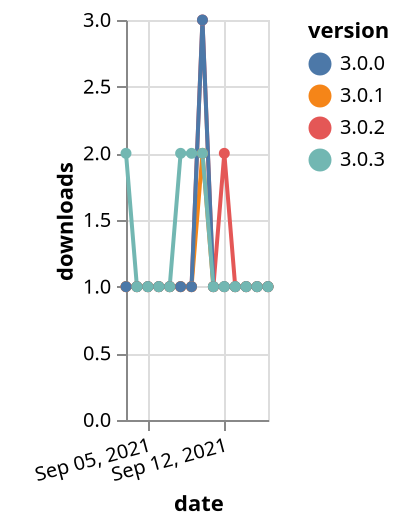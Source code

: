 {"$schema": "https://vega.github.io/schema/vega-lite/v5.json", "description": "A simple bar chart with embedded data.", "data": {"values": [{"date": "2021-09-03", "total": 285, "delta": 1, "version": "3.0.2"}, {"date": "2021-09-04", "total": 286, "delta": 1, "version": "3.0.2"}, {"date": "2021-09-05", "total": 287, "delta": 1, "version": "3.0.2"}, {"date": "2021-09-06", "total": 288, "delta": 1, "version": "3.0.2"}, {"date": "2021-09-07", "total": 289, "delta": 1, "version": "3.0.2"}, {"date": "2021-09-08", "total": 290, "delta": 1, "version": "3.0.2"}, {"date": "2021-09-09", "total": 291, "delta": 1, "version": "3.0.2"}, {"date": "2021-09-10", "total": 294, "delta": 3, "version": "3.0.2"}, {"date": "2021-09-11", "total": 295, "delta": 1, "version": "3.0.2"}, {"date": "2021-09-12", "total": 297, "delta": 2, "version": "3.0.2"}, {"date": "2021-09-13", "total": 298, "delta": 1, "version": "3.0.2"}, {"date": "2021-09-14", "total": 299, "delta": 1, "version": "3.0.2"}, {"date": "2021-09-15", "total": 300, "delta": 1, "version": "3.0.2"}, {"date": "2021-09-16", "total": 301, "delta": 1, "version": "3.0.2"}, {"date": "2021-09-03", "total": 183, "delta": 1, "version": "3.0.1"}, {"date": "2021-09-04", "total": 184, "delta": 1, "version": "3.0.1"}, {"date": "2021-09-05", "total": 185, "delta": 1, "version": "3.0.1"}, {"date": "2021-09-06", "total": 186, "delta": 1, "version": "3.0.1"}, {"date": "2021-09-07", "total": 187, "delta": 1, "version": "3.0.1"}, {"date": "2021-09-08", "total": 188, "delta": 1, "version": "3.0.1"}, {"date": "2021-09-09", "total": 189, "delta": 1, "version": "3.0.1"}, {"date": "2021-09-10", "total": 191, "delta": 2, "version": "3.0.1"}, {"date": "2021-09-11", "total": 192, "delta": 1, "version": "3.0.1"}, {"date": "2021-09-12", "total": 193, "delta": 1, "version": "3.0.1"}, {"date": "2021-09-13", "total": 194, "delta": 1, "version": "3.0.1"}, {"date": "2021-09-14", "total": 195, "delta": 1, "version": "3.0.1"}, {"date": "2021-09-15", "total": 196, "delta": 1, "version": "3.0.1"}, {"date": "2021-09-16", "total": 197, "delta": 1, "version": "3.0.1"}, {"date": "2021-09-03", "total": 344, "delta": 1, "version": "3.0.0"}, {"date": "2021-09-04", "total": 345, "delta": 1, "version": "3.0.0"}, {"date": "2021-09-05", "total": 346, "delta": 1, "version": "3.0.0"}, {"date": "2021-09-06", "total": 347, "delta": 1, "version": "3.0.0"}, {"date": "2021-09-07", "total": 348, "delta": 1, "version": "3.0.0"}, {"date": "2021-09-08", "total": 349, "delta": 1, "version": "3.0.0"}, {"date": "2021-09-09", "total": 350, "delta": 1, "version": "3.0.0"}, {"date": "2021-09-10", "total": 353, "delta": 3, "version": "3.0.0"}, {"date": "2021-09-11", "total": 354, "delta": 1, "version": "3.0.0"}, {"date": "2021-09-12", "total": 355, "delta": 1, "version": "3.0.0"}, {"date": "2021-09-13", "total": 356, "delta": 1, "version": "3.0.0"}, {"date": "2021-09-14", "total": 357, "delta": 1, "version": "3.0.0"}, {"date": "2021-09-15", "total": 358, "delta": 1, "version": "3.0.0"}, {"date": "2021-09-16", "total": 359, "delta": 1, "version": "3.0.0"}, {"date": "2021-09-03", "total": 142, "delta": 2, "version": "3.0.3"}, {"date": "2021-09-04", "total": 143, "delta": 1, "version": "3.0.3"}, {"date": "2021-09-05", "total": 144, "delta": 1, "version": "3.0.3"}, {"date": "2021-09-06", "total": 145, "delta": 1, "version": "3.0.3"}, {"date": "2021-09-07", "total": 146, "delta": 1, "version": "3.0.3"}, {"date": "2021-09-08", "total": 148, "delta": 2, "version": "3.0.3"}, {"date": "2021-09-09", "total": 150, "delta": 2, "version": "3.0.3"}, {"date": "2021-09-10", "total": 152, "delta": 2, "version": "3.0.3"}, {"date": "2021-09-11", "total": 153, "delta": 1, "version": "3.0.3"}, {"date": "2021-09-12", "total": 154, "delta": 1, "version": "3.0.3"}, {"date": "2021-09-13", "total": 155, "delta": 1, "version": "3.0.3"}, {"date": "2021-09-14", "total": 156, "delta": 1, "version": "3.0.3"}, {"date": "2021-09-15", "total": 157, "delta": 1, "version": "3.0.3"}, {"date": "2021-09-16", "total": 158, "delta": 1, "version": "3.0.3"}]}, "width": "container", "mark": {"type": "line", "point": {"filled": true}}, "encoding": {"x": {"field": "date", "type": "temporal", "timeUnit": "yearmonthdate", "title": "date", "axis": {"labelAngle": -15}}, "y": {"field": "delta", "type": "quantitative", "title": "downloads"}, "color": {"field": "version", "type": "nominal"}, "tooltip": {"field": "delta"}}}